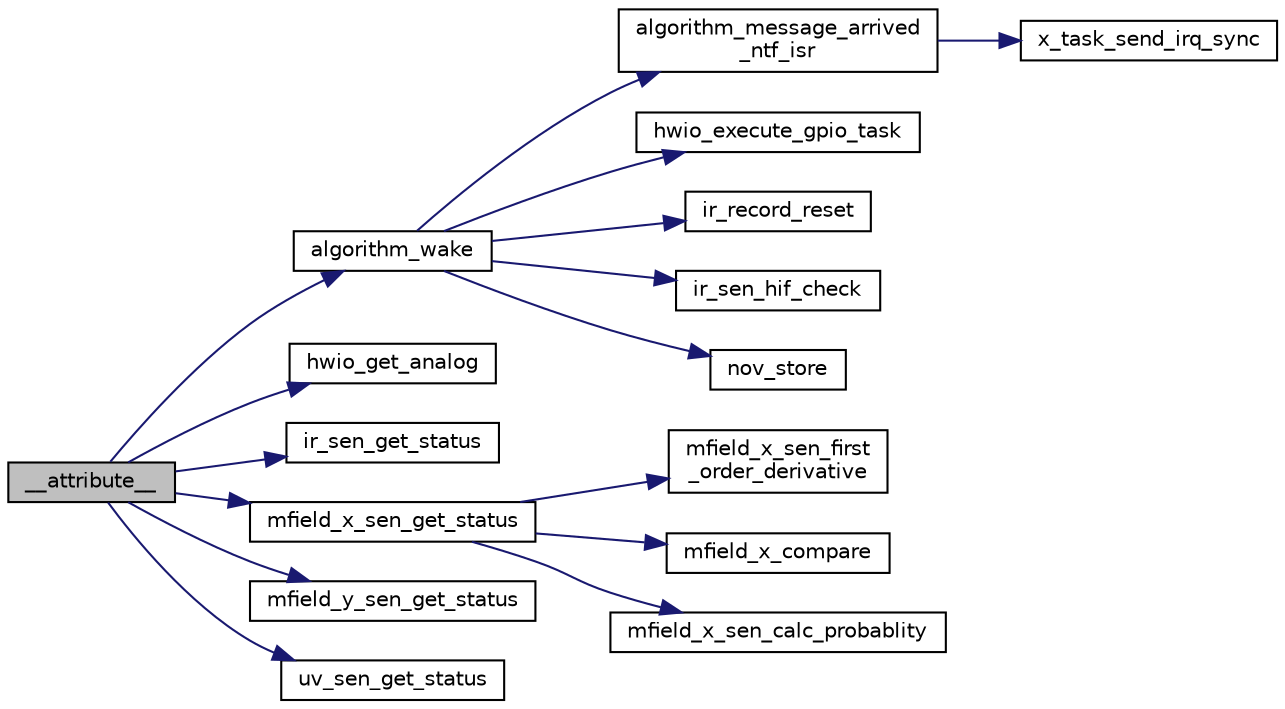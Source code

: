 digraph "__attribute__"
{
 // INTERACTIVE_SVG=YES
  edge [fontname="Helvetica",fontsize="10",labelfontname="Helvetica",labelfontsize="10"];
  node [fontname="Helvetica",fontsize="10",shape=record];
  rankdir="LR";
  Node1 [label="__attribute__",height=0.2,width=0.4,color="black", fillcolor="grey75", style="filled", fontcolor="black"];
  Node1 -> Node2 [color="midnightblue",fontsize="10",style="solid",fontname="Helvetica"];
  Node2 [label="algorithm_wake",height=0.2,width=0.4,color="black", fillcolor="white", style="filled",URL="$d7/dec/a00010.html#a42ed16c7ef20e0c0031fe7ba7ae377b3",tooltip="Main processing loop for algorithm module. "];
  Node2 -> Node3 [color="midnightblue",fontsize="10",style="solid",fontname="Helvetica"];
  Node3 [label="algorithm_message_arrived\l_ntf_isr",height=0.2,width=0.4,color="black", fillcolor="white", style="filled",URL="$dc/d87/a00032.html#a85471d58eae93d5d7e7e2b52e2b915d3",tooltip="Causes that system will send notification to the module as this cannot be done directly because the f..."];
  Node3 -> Node4 [color="midnightblue",fontsize="10",style="solid",fontname="Helvetica"];
  Node4 [label="x_task_send_irq_sync",height=0.2,width=0.4,color="black", fillcolor="white", style="filled",URL="$d5/d79/a00030.html#a9953756bc7c83e5f2c36830396136e75",tooltip="OS interrupt notification timer. "];
  Node2 -> Node5 [color="midnightblue",fontsize="10",style="solid",fontname="Helvetica"];
  Node5 [label="hwio_execute_gpio_task",height=0.2,width=0.4,color="black", fillcolor="white", style="filled",URL="$d1/d84/a00052.html#a0af9eae455fbdf4e77def5bfffa109cb",tooltip="gpio port control helper function "];
  Node2 -> Node6 [color="midnightblue",fontsize="10",style="solid",fontname="Helvetica"];
  Node6 [label="ir_record_reset",height=0.2,width=0.4,color="black", fillcolor="white", style="filled",URL="$da/d45/a00011.html#a1c9872e93491d95a24ab0bc723d39a74"];
  Node2 -> Node7 [color="midnightblue",fontsize="10",style="solid",fontname="Helvetica"];
  Node7 [label="ir_sen_hif_check",height=0.2,width=0.4,color="black", fillcolor="white", style="filled",URL="$da/d45/a00011.html#a86870a0e00601a92277e689447739ce9"];
  Node2 -> Node8 [color="midnightblue",fontsize="10",style="solid",fontname="Helvetica"];
  Node8 [label="nov_store",height=0.2,width=0.4,color="black", fillcolor="white", style="filled",URL="$d3/d52/a00023.html#a90aef186f45a15d94bf0247122194991",tooltip="Writes NOV storage to EEPROM. "];
  Node1 -> Node9 [color="midnightblue",fontsize="10",style="solid",fontname="Helvetica"];
  Node9 [label="hwio_get_analog",height=0.2,width=0.4,color="black", fillcolor="white", style="filled",URL="$d1/d84/a00052.html#a5770775aca185380868838e69ec20215",tooltip="Retrives A/D hardware buffer value. "];
  Node1 -> Node10 [color="midnightblue",fontsize="10",style="solid",fontname="Helvetica"];
  Node10 [label="ir_sen_get_status",height=0.2,width=0.4,color="black", fillcolor="white", style="filled",URL="$da/d45/a00011.html#a5bba51487aeccd791ff56017124da833",tooltip="Supervise the status of the ir sensor. "];
  Node1 -> Node11 [color="midnightblue",fontsize="10",style="solid",fontname="Helvetica"];
  Node11 [label="mfield_x_sen_get_status",height=0.2,width=0.4,color="black", fillcolor="white", style="filled",URL="$d7/dd4/a00013.html#a3a46d0e69b27b3566e6d8465cf7a8b0a",tooltip="function used to identify the measured signal waveform "];
  Node11 -> Node12 [color="midnightblue",fontsize="10",style="solid",fontname="Helvetica"];
  Node12 [label="mfield_x_sen_first\l_order_derivative",height=0.2,width=0.4,color="black", fillcolor="white", style="filled",URL="$d3/dea/a00046.html#af29e981d0d6b3a84d980170b43933dbc",tooltip="Claculate first order derivative. "];
  Node11 -> Node13 [color="midnightblue",fontsize="10",style="solid",fontname="Helvetica"];
  Node13 [label="mfield_x_compare",height=0.2,width=0.4,color="black", fillcolor="white", style="filled",URL="$d3/dea/a00046.html#adf290c10214480d55f3631c1760188b0"];
  Node11 -> Node14 [color="midnightblue",fontsize="10",style="solid",fontname="Helvetica"];
  Node14 [label="mfield_x_sen_calc_probablity",height=0.2,width=0.4,color="black", fillcolor="white", style="filled",URL="$d3/dea/a00046.html#aeb1e6622fe9af5c31bd0d17ab01dd23a",tooltip="Claculates the event probablity. "];
  Node1 -> Node15 [color="midnightblue",fontsize="10",style="solid",fontname="Helvetica"];
  Node15 [label="mfield_y_sen_get_status",height=0.2,width=0.4,color="black", fillcolor="white", style="filled",URL="$d7/dd4/a00013.html#ac7134882964fedc18be6c75547987a2c"];
  Node1 -> Node16 [color="midnightblue",fontsize="10",style="solid",fontname="Helvetica"];
  Node16 [label="uv_sen_get_status",height=0.2,width=0.4,color="black", fillcolor="white", style="filled",URL="$d2/de7/a00014.html#a354d25047e79397dbe5525178f19cae0",tooltip="Supervise the status of the uv sensor. "];
}
